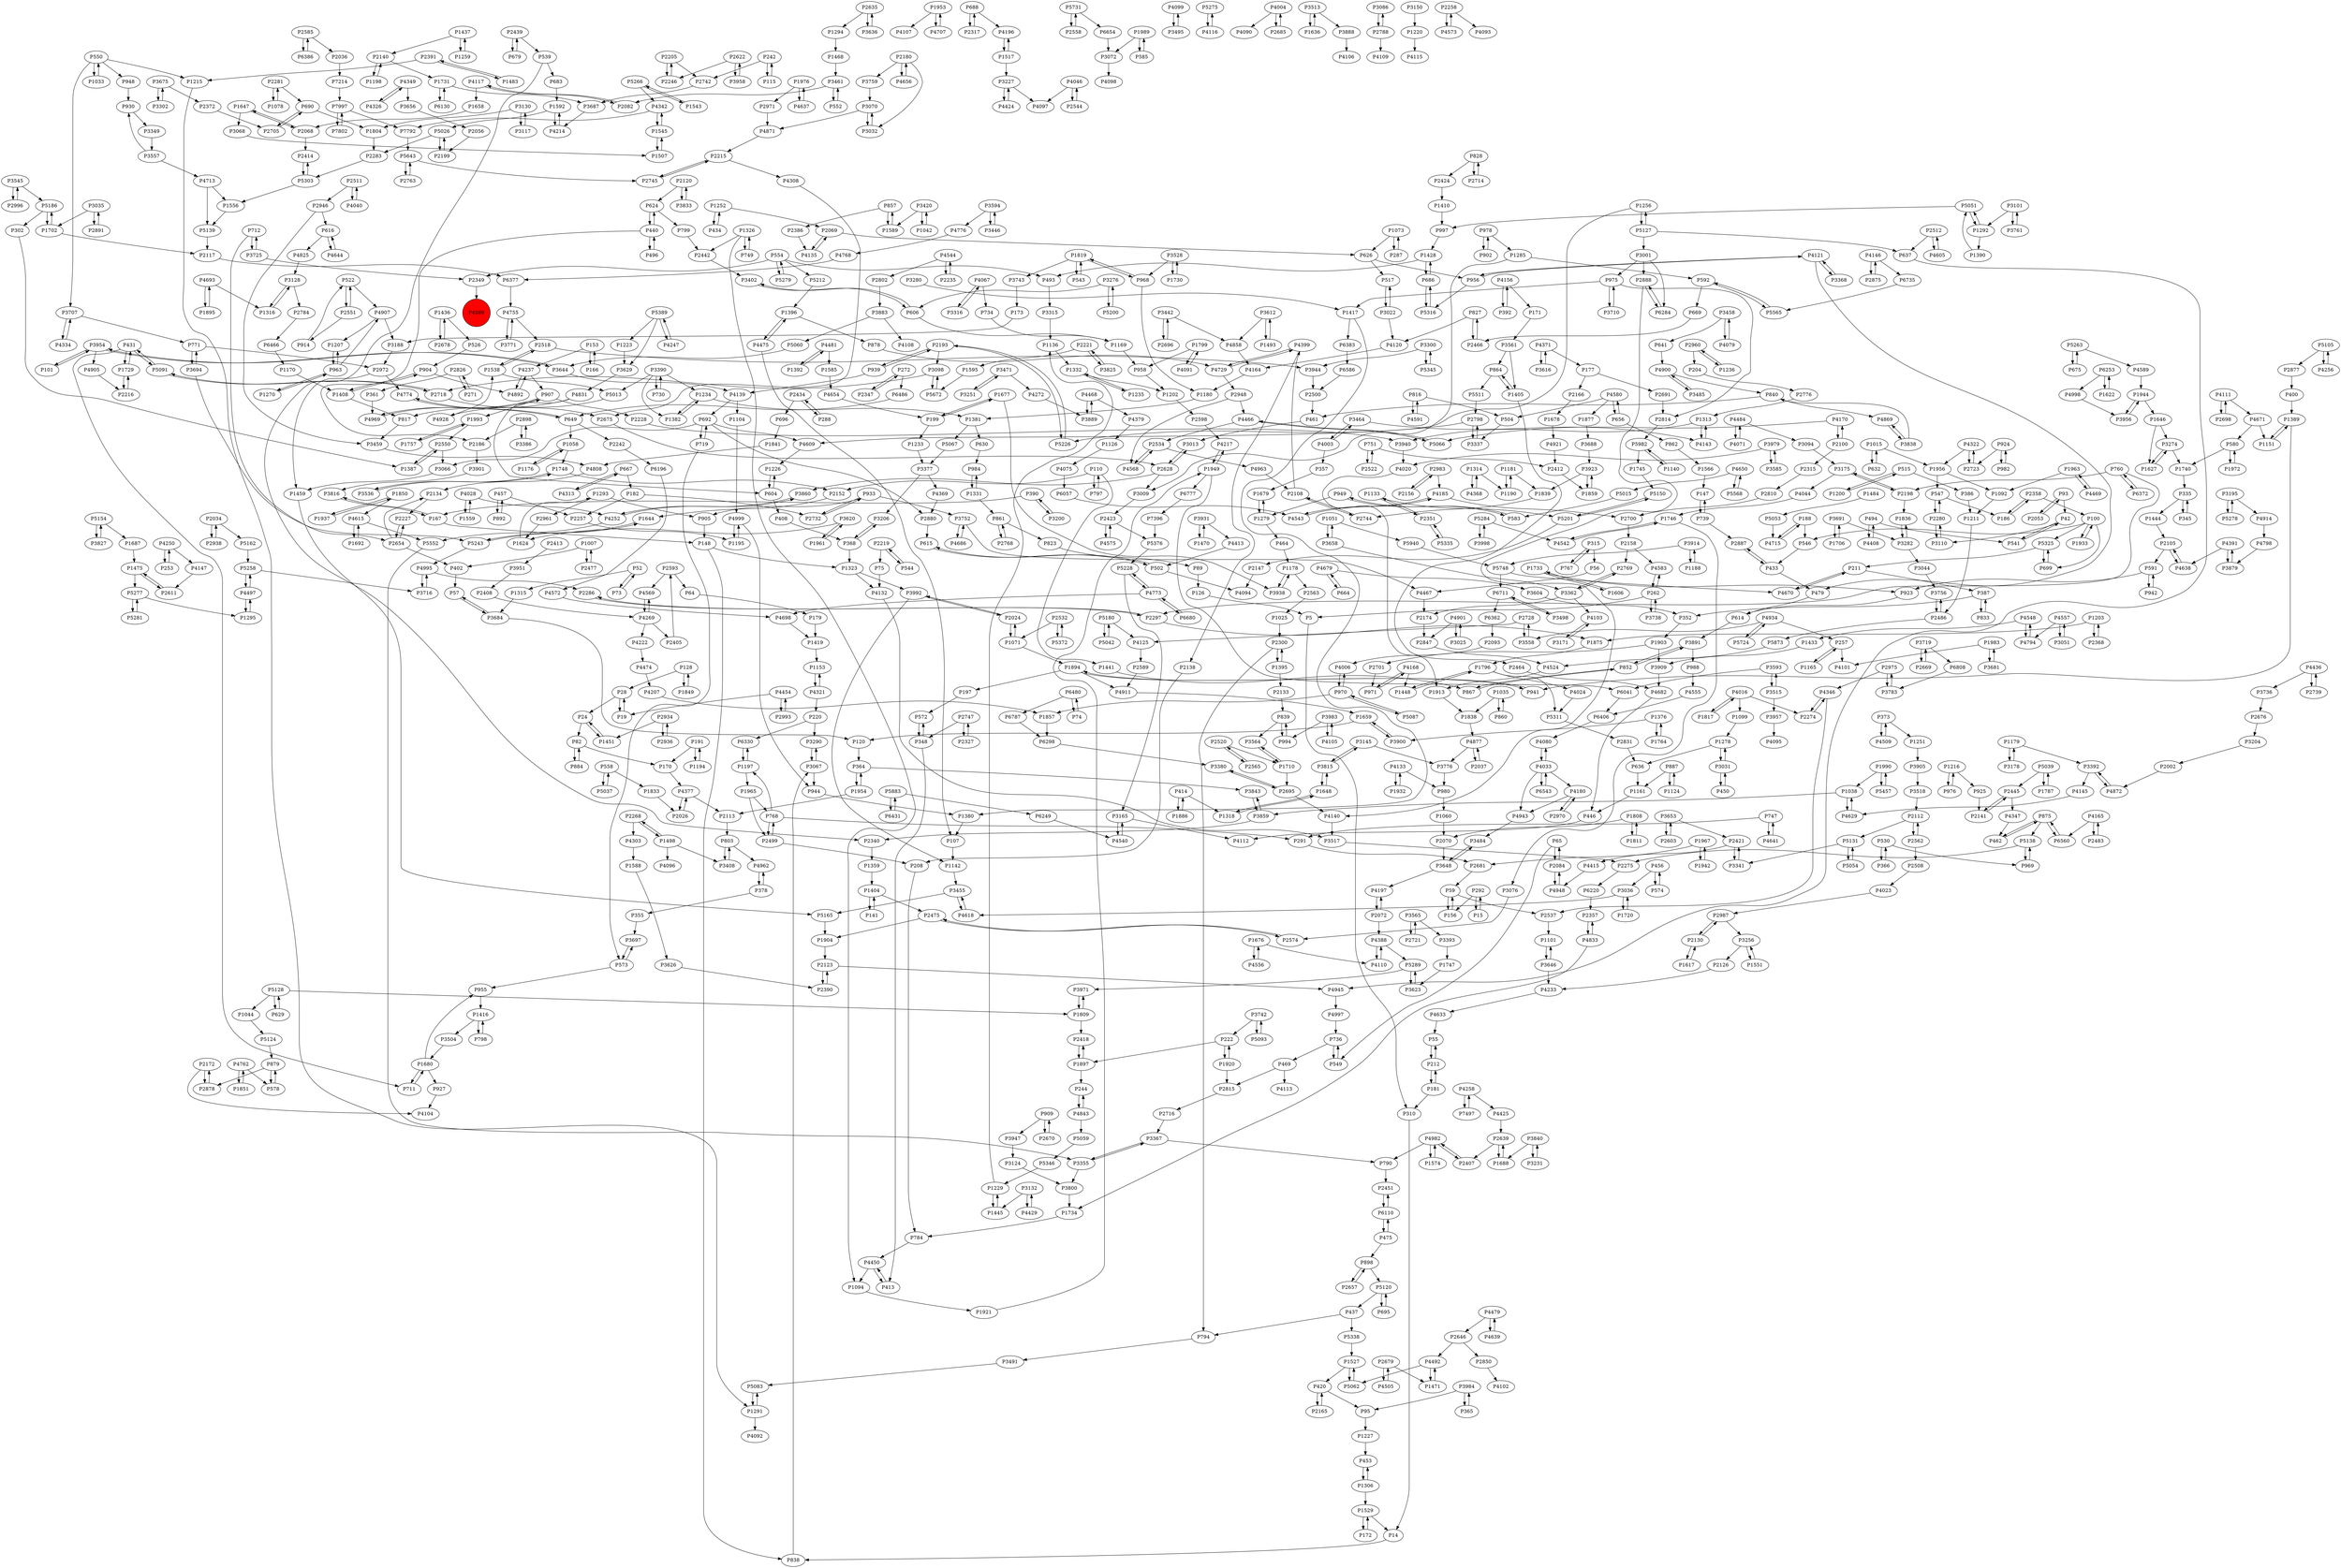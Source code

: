 digraph {
	P1428 -> P493
	P1498 -> P3408
	P2442 -> P3402
	P28 -> P19
	P4877 -> P2037
	P2072 -> P4197
	P2358 -> P100
	P1687 -> P1475
	P4962 -> P378
	P3761 -> P3101
	P1007 -> P2477
	P4133 -> P1932
	P4143 -> P1313
	P3992 -> P2024
	P2961 -> P1624
	P1559 -> P4028
	P504 -> P3337
	P89 -> P126
	P3464 -> P4143
	P5568 -> P4650
	P1223 -> P3629
	P5150 -> P5201
	P1007 -> P402
	P839 -> P994
	P4168 -> P971
	P1376 -> P1764
	P4033 -> P4180
	P4197 -> P2072
	P2002 -> P4872
	P1252 -> P434
	P14 -> P838
	P768 -> P1197
	P4020 -> P1913
	P1436 -> P526
	P2728 -> P4125
	P3648 -> P4197
	P4140 -> P3517
	P4871 -> P2215
	P5062 -> P1527
	P4544 -> P2802
	P4222 -> P4474
	P2108 -> P4399
	P3302 -> P3675
	P1894 -> P197
	P335 -> P1444
	P1993 -> P1757
	P3464 -> P4003
	P1731 -> P6130
	P1809 -> P2418
	P420 -> P2165
	P2993 -> P4454
	P5087 -> P970
	P3681 -> P1983
	P1404 -> P141
	P4831 -> P604
	P3719 -> P2669
	P1470 -> P3931
	P4117 -> P1658
	P1278 -> P636
	P1897 -> P2418
	P898 -> P2657
	P6298 -> P3380
	P1877 -> P3688
	P2646 -> P2850
	P827 -> P2466
	P2423 -> P5376
	P2888 -> P6284
	P3504 -> P1680
	P1416 -> P3504
	P4755 -> P3771
	P1498 -> P2268
	P3931 -> P4413
	P3274 -> P1627
	P4349 -> P4326
	P768 -> P2499
	P686 -> P5316
	P1710 -> P2695
	P5131 -> P5054
	P4548 -> P4794
	P156 -> P59
	P4997 -> P736
	P4637 -> P1976
	P4237 -> P907
	P4347 -> P462
	P1099 -> P1278
	P4575 -> P2423
	P1622 -> P6253
	P1734 -> P784
	P1256 -> P4609
	P220 -> P3290
	P4798 -> P3879
	P794 -> P3491
	P390 -> P167
	P2934 -> P1451
	P857 -> P2386
	P994 -> P839
	P592 -> P669
	P100 -> P1933
	P1058 -> P1748
	P2565 -> P2520
	P2946 -> P3459
	P2268 -> P1498
	P2340 -> P1359
	P2280 -> P547
	P2598 -> P4217
	P3442 -> P4858
	P4474 -> P4207
	P1259 -> P1437
	P4943 -> P3484
	P272 -> P6486
	P4524 -> P1913
	P3742 -> P5093
	P949 -> P583
	P4147 -> P2611
	P949 -> P1279
	P2739 -> P4436
	P2445 -> P2141
	P1316 -> P3128
	P3051 -> P4557
	P630 -> P984
	P3455 -> P5165
	P6130 -> P1731
	P3171 -> P4103
	P1953 -> P4107
	P1857 -> P6298
	P904 -> P1408
	P3688 -> P3923
	P4492 -> P1471
	P3390 -> P5013
	P3251 -> P3471
	P1161 -> P446
	P4168 -> P1448
	P1659 -> P3900
	P1748 -> P2152
	P3938 -> P1178
	P4773 -> P5228
	P573 -> P3697
	P541 -> P42
	P387 -> P833
	P2551 -> P522
	P4170 -> P2100
	P1234 -> P1382
	P302 -> P1387
	P930 -> P3349
	P15 -> P292
	P3984 -> P365
	P3124 -> P3800
	P4016 -> P2274
	P2123 -> P2390
	P469 -> P2815
	P1417 -> P1380
	P5066 -> P4466
	P3393 -> P1747
	P1627 -> P3274
	P1382 -> P1234
	P6220 -> P2357
	P5059 -> P5346
	P924 -> P982
	P5552 -> P3355
	P2639 -> P1688
	P688 -> P2317
	P1405 -> P864
	P522 -> P4907
	P771 -> P2972
	P1292 -> P1390
	P580 -> P1972
	P2424 -> P1410
	P1983 -> P4101
	P288 -> P2434
	P712 -> P3725
	P390 -> P3200
	P7214 -> P7997
	P291 -> P2681
	P4388 -> P4110
	P3001 -> P6284
	P1617 -> P2130
	P4755 -> P2518
	P1094 -> P1921
	P2113 -> P803
	P1390 -> P5051
	P3044 -> P3756
	P887 -> P1161
	P1745 -> P5150
	P5105 -> P4256
	P3001 -> P2888
	P5015 -> P583
	P2611 -> P1475
	P1178 -> P2563
	P1448 -> P1796
	P4185 -> P2700
	P82 -> P170
	P624 -> P440
	P1796 -> P1448
	P924 -> P2723
	P2747 -> P348
	P958 -> P1202
	P4572 -> P4698
	P5154 -> P3827
	P2105 -> P591
	P4170 -> P5066
	P550 -> P1215
	P366 -> P530
	P2875 -> P4146
	P153 -> P166
	P2451 -> P6110
	P4346 -> P2537
	P3710 -> P975
	P4945 -> P4997
	P4016 -> P1099
	P1895 -> P4693
	P909 -> P2670
	P2654 -> P2227
	P3035 -> P2891
	P3098 -> P2718
	P5883 -> P6249
	P695 -> P5120
	P4892 -> P4237
	P335 -> P345
	P7997 -> P7792
	P1073 -> P287
	P3833 -> P2120
	P4557 -> P4794
	P1140 -> P5982
	P3594 -> P4776
	P3471 -> P4272
	P3031 -> P450
	P5731 -> P2558
	P2215 -> P4308
	P5 -> P310
	P4774 -> P649
	P3771 -> P4755
	P3840 -> P3231
	P2034 -> P2938
	P2718 -> P2675
	P2130 -> P2987
	P2216 -> P1729
	P197 -> P572
	P1990 -> P1038
	P3256 -> P1551
	P573 -> P955
	P414 -> P1886
	P2972 -> P1459
	P1015 -> P1956
	P1748 -> P3536
	P1949 -> P6041
	P7997 -> P7802
	P4982 -> P2407
	P690 -> P1804
	P1252 -> P2069
	P2551 -> P914
	P6383 -> P6586
	P4580 -> P1877
	P4391 -> P3879
	P1015 -> P632
	P1949 -> P6777
	P3165 -> P4112
	P1170 -> P1408
	P1035 -> P860
	P3653 -> P2421
	P2522 -> P751
	P4877 -> P3776
	P3725 -> P712
	P892 -> P457
	P4099 -> P3495
	P1595 -> P5672
	P2558 -> P5731
	P1677 -> P199
	P3752 -> P4467
	P2763 -> P5643
	P1176 -> P1058
	P968 -> P1180
	P402 -> P57
	P3420 -> P1589
	P2983 -> P2156
	P1545 -> P4342
	P2880 -> P615
	P1226 -> P604
	P4321 -> P220
	P683 -> P1592
	P1408 -> P904
	P1416 -> P798
	P4091 -> P1799
	P6480 -> P74
	P790 -> P2451
	P1313 -> P4143
	P3485 -> P4900
	P2744 -> P2108
	P2698 -> P4111
	P526 -> P904
	P494 -> P4408
	P7396 -> P5376
	P3743 -> P173
	P2205 -> P2742
	P5289 -> P3971
	P3838 -> P4869
	P4475 -> P107
	P927 -> P4104
	P5200 -> P3276
	P970 -> P4006
	P546 -> P433
	P2174 -> P2847
	P878 -> P4729
	P211 -> P387
	P2888 -> P4140
	P692 -> P719
	P686 -> P1428
	P1624 -> P1293
	P948 -> P930
	P1285 -> P3009
	P4003 -> P357
	P6711 -> P3498
	P167 -> P3816
	P1313 -> P3940
	P4794 -> P4548
	P3827 -> P5154
	P1538 -> P5013
	P1169 -> P958
	P4322 -> P1956
	P220 -> P6330
	P5565 -> P592
	P1408 -> P817
	P5165 -> P1904
	P591 -> P942
	P4468 -> P3889
	P2550 -> P3066
	P2716 -> P3367
	P4679 -> P3604
	P1592 -> P5026
	P110 -> P797
	P24 -> P1451
	P1799 -> P4091
	P5093 -> P3742
	P3561 -> P864
	P2414 -> P5303
	P4023 -> P2987
	P5180 -> P4125
	P3368 -> P4121
	P1976 -> P4637
	P433 -> P479
	P2585 -> P6386
	P2520 -> P1710
	P1215 -> P1291
	P4121 -> P3368
	P4121 -> P956
	P3900 -> P1659
	P6480 -> P6787
	P440 -> P2186
	P547 -> P186
	P1331 -> P984
	P73 -> P52
	P5091 -> P431
	P3392 -> P4145
	P3128 -> P2784
	P4006 -> P970
	P2391 -> P1215
	P2407 -> P4982
	P272 -> P2347
	P3623 -> P5289
	P852 -> P867
	P3280 -> P1417
	P1179 -> P3178
	P1606 -> P1733
	P4075 -> P6057
	P3227 -> P4097
	P1903 -> P2701
	P2037 -> P4877
	P182 -> P2732
	P2180 -> P3759
	P3446 -> P3594
	P1417 -> P6383
	P1035 -> P1838
	P558 -> P1833
	P4901 -> P3025
	P42 -> P541
	P6377 -> P4755
	P4346 -> P2274
	P1306 -> P453
	P2126 -> P4233
	P4497 -> P5258
	P3565 -> P3393
	P2140 -> P1731
	P624 -> P799
	P3227 -> P4424
	P1507 -> P1545
	P6560 -> P875
	P4670 -> P211
	P2675 -> P2628
	P3859 -> P3843
	P2165 -> P420
	P2315 -> P2810
	P262 -> P3738
	P1730 -> P3528
	P4469 -> P1963
	P1396 -> P878
	P615 -> P502
	P2562 -> P2508
	P6057 -> P4543
	P2357 -> P4833
	P861 -> P823
	P4540 -> P3165
	P4969 -> P907
	P4467 -> P2174
	P530 -> P969
	P1648 -> P3815
	P3909 -> P4682
	P2971 -> P4871
	P2728 -> P3558
	P1256 -> P5127
	P3905 -> P3518
	P816 -> P4591
	P368 -> P1323
	P5303 -> P1556
	P2802 -> P3883
	P2696 -> P3442
	P6253 -> P1622
	P6680 -> P4773
	P2300 -> P1395
	P1702 -> P5186
	P355 -> P3697
	P1731 -> P3687
	P3130 -> P1804
	P1819 -> P3743
	P2327 -> P2747
	P939 -> P2193
	P387 -> P352
	P3341 -> P2421
	P3117 -> P3130
	P5042 -> P5180
	P4776 -> P4768
	P1747 -> P3623
	P616 -> P4644
	P3491 -> P5083
	P3067 -> P944
	P3282 -> P1836
	P2603 -> P3653
	P4105 -> P3983
	P2654 -> P2134
	P3954 -> P101
	P5284 -> P4542
	P6372 -> P760
	P2297 -> P1875
	P4825 -> P3128
	P4391 -> P4638
	P4999 -> P1195
	P3658 -> P3362
	P3716 -> P4995
	P1954 -> P364
	P5201 -> P5150
	P2134 -> P2227
	P3719 -> P6808
	P2676 -> P3204
	P530 -> P366
	P2512 -> P4605
	P4481 -> P1392
	P292 -> P15
	P988 -> P4555
	P3461 -> P552
	P1092 -> P1211
	P6777 -> P7396
	P1746 -> P4542
	P3646 -> P4233
	P799 -> P2442
	P1179 -> P3392
	P751 -> P2522
	P128 -> P28
	P656 -> P862
	P3036 -> P1720
	P1389 -> P1151
	P3616 -> P4371
	P4843 -> P5059
	P1692 -> P4615
	P1678 -> P4921
	P626 -> P517
	P2705 -> P690
	P1894 -> P941
	P4833 -> P1734
	P1961 -> P3620
	P739 -> P147
	P42 -> P3110
	P1235 -> P1332
	P3883 -> P4108
	P4583 -> P262
	P6431 -> P5883
	P440 -> P496
	P1437 -> P2140
	P554 -> P493
	P5275 -> P4116
	P2423 -> P4575
	P3951 -> P2408
	P719 -> P573
	P1044 -> P5124
	P4556 -> P1676
	P4120 -> P4164
	P5258 -> P4497
	P3545 -> P2996
	P1658 -> P2068
	P1295 -> P4497
	P65 -> P549
	P3691 -> P1706
	P4773 -> P6680
	P4033 -> P4943
	P1956 -> P1092
	P862 -> P1566
	P378 -> P4962
	P4424 -> P3227
	P461 -> P3013
	P364 -> P3843
	P3992 -> P1142
	P5748 -> P6711
	P861 -> P2768
	P74 -> P6480
	P3094 -> P3175
	P208 -> P784
	P2563 -> P1025
	P1956 -> P547
	P4509 -> P373
	P4484 -> P4071
	P2628 -> P3860
	P1680 -> P711
	P2635 -> P3636
	P4650 -> P5568
	P4544 -> P2235
	P191 -> P1194
	P5051 -> P997
	P52 -> P73
	P3110 -> P2280
	P3684 -> P120
	P2798 -> P3337
	P5083 -> P1291
	P1468 -> P3461
	P1517 -> P3227
	P413 -> P4450
	P2975 -> P3783
	P365 -> P3984
	P5511 -> P2798
	P2180 -> P4656
	P4342 -> P7792
	P1875 -> P1796
	P3979 -> P3585
	P736 -> P549
	P3175 -> P4044
	P2486 -> P5873
	P734 -> P1169
	P4713 -> P1556
	P3594 -> P3446
	P4568 -> P2534
	P244 -> P4843
	P2158 -> P4583
	P2593 -> P64
	P4934 -> P3558
	P583 -> P949
	P3891 -> P988
	P3390 -> P1382
	P2368 -> P1203
	P2776 -> P1313
	P760 -> P2297
	P2574 -> P2475
	P4269 -> P4222
	P4639 -> P4479
	P5091 -> P2718
	P515 -> P1200
	P5228 -> P4773
	P907 -> P4969
	P904 -> P4892
	P5243 -> P4995
	P2898 -> P3386
	P2140 -> P1198
	P2622 -> P3958
	P4557 -> P3051
	P4591 -> P816
	P3274 -> P1740
	P5281 -> P5277
	P4033 -> P4080
	P2193 -> P3098
	P636 -> P1161
	P315 -> P56
	P5105 -> P2877
	P171 -> P3561
	P3362 -> P4103
	P3983 -> P994
	P2701 -> P971
	P4858 -> P4164
	P186 -> P2358
	P3707 -> P4334
	P1285 -> P592
	P2593 -> P4569
	P2511 -> P2946
	P5277 -> P5281
	P2072 -> P4388
	P550 -> P948
	P5724 -> P4934
	P4609 -> P1226
	P2483 -> P4165
	P1445 -> P1229
	P1433 -> P3909
	P1133 -> P5201
	P2635 -> P1294
	P2589 -> P4911
	P4326 -> P4349
	P1197 -> P1965
	P3940 -> P4020
	P1236 -> P2960
	P4067 -> P3316
	P942 -> P591
	P3515 -> P3957
	P4258 -> P4425
	P550 -> P1033
	P147 -> P739
	P1202 -> P2598
	P1679 -> P1279
	P3752 -> P4686
	P4040 -> P2511
	P3032 -> P3070
	P3367 -> P3355
	P543 -> P1819
	P6654 -> P3072
	P1920 -> P2815
	P2714 -> P828
	P1729 -> P431
	P2987 -> P3256
	P4165 -> P6560
	P1291 -> P5083
	P1180 -> P1381
	P3694 -> P5243
	P2421 -> P3341
	P93 -> P42
	P1894 -> P4911
	P400 -> P1389
	P1294 -> P1468
	P1437 -> P1259
	P2691 -> P2814
	P3984 -> P95
	P5982 -> P1140
	P2987 -> P2130
	P3914 -> P5748
	P3815 -> P1648
	P2268 -> P4303
	P1292 -> P5051
	P2386 -> P4135
	P7497 -> P4258
	P3958 -> P2622
	P2500 -> P461
	P626 -> P956
	P817 -> P3459
	P1983 -> P3681
	P3653 -> P2603
	P100 -> P5325
	P2372 -> P2705
	P1989 -> P3072
	P1326 -> P749
	P4247 -> P5389
	P784 -> P4450
	P4004 -> P4090
	P4928 -> P1538
	P1538 -> P2518
	P6253 -> P4998
	P3195 -> P4914
	P3066 -> P1459
	P2193 -> P939
	P1543 -> P5266
	P1648 -> P1318
	P3128 -> P1316
	P522 -> P2551
	P1451 -> P24
	P3067 -> P3290
	P6466 -> P1170
	P1126 -> P4075
	P4111 -> P2698
	P2562 -> P2112
	P5026 -> P2283
	P3458 -> P4079
	P434 -> P1252
	P2544 -> P4046
	P2960 -> P1236
	P3646 -> P1101
	P1293 -> P905
	P692 -> P2880
	P357 -> P1679
	P2351 -> P1133
	P1441 -> P867
	P315 -> P767
	P153 -> P4237
	P1483 -> P2391
	P1038 -> P3859
	P978 -> P902
	P1181 -> P1190
	P3377 -> P3206
	P2405 -> P2593
	P2466 -> P827
	P2024 -> P1071
	P1033 -> P550
	P2228 -> P3940
	P3956 -> P1944
	P4905 -> P2216
	P2297 -> P2286
	P2082 -> P4117
	P3687 -> P4214
	P2970 -> P4180
	P5051 -> P1292
	P4028 -> P4252
	P110 -> P2152
	P939 -> P4139
	P760 -> P6372
	P1323 -> P4132
	P494 -> P541
	P1592 -> P4214
	P3825 -> P2221
	P5120 -> P695
	P6586 -> P2500
	P898 -> P5120
	P3098 -> P5672
	P287 -> P1073
	P2768 -> P861
	P3518 -> P2112
	P1585 -> P4654
	P222 -> P1897
	P3901 -> P3816
	P4808 -> P2134
	P1545 -> P1507
	P4907 -> P3188
	P3675 -> P2372
	P2100 -> P2315
	P2670 -> P909
	P2723 -> P4322
	P5389 -> P3629
	P2242 -> P6196
	P4269 -> P2405
	P614 -> P3891
	P5139 -> P2117
	P3068 -> P1507
	P749 -> P1326
	P1841 -> P4808
	P2678 -> P1436
	P592 -> P5565
	P970 -> P1857
	P3206 -> P368
	P1796 -> P5311
	P1151 -> P1389
	P262 -> P4583
	P2024 -> P3992
	P3009 -> P2423
	P699 -> P5325
	P2068 -> P1647
	P803 -> P3408
	P4569 -> P4269
	P1278 -> P3031
	P1404 -> P2475
	P3888 -> P4106
	P4901 -> P2847
	P120 -> P364
	P6711 -> P6362
	P4982 -> P790
	P4111 -> P4671
	P2695 -> P4140
	P606 -> P1169
	P3843 -> P3859
	P2960 -> P204
	P2518 -> P3944
	P1944 -> P3956
	P6041 -> P6406
	P212 -> P55
	P4479 -> P4639
	P4003 -> P3464
	P2520 -> P2565
	P115 -> P242
	P2518 -> P1538
	P56 -> P4467
	P3315 -> P1136
	P2831 -> P636
	P166 -> P153
	P1967 -> P2681
	P1181 -> P1839
	P2639 -> P2407
	P606 -> P3402
	P4156 -> P171
	P679 -> P2439
	P2349 -> P4089
	P4729 -> P2948
	P1680 -> P927
	P4233 -> P4633
	P2550 -> P1387
	P550 -> P3707
	P310 -> P14
	P747 -> P4641
	P204 -> P2776
	P2186 -> P3901
	P1972 -> P580
	P4146 -> P6735
	P969 -> P5138
	P2508 -> P4023
	P852 -> P3891
	P211 -> P4670
	P3101 -> P3761
	P5124 -> P879
	P5940 -> P5748
	P4914 -> P4798
	P75 -> P4132
	P1190 -> P1181
	P5873 -> P4524
	P1211 -> P2486
	P4067 -> P734
	P1921 -> P1949
	P3188 -> P2972
	P1315 -> P3684
	P6196 -> P4572
	P2219 -> P544
	P667 -> P182
	P760 -> P2198
	P6110 -> P475
	P2108 -> P2744
	P1203 -> P2368
	P1165 -> P257
	P3282 -> P3044
	P172 -> P1529
	P554 -> P5279
	P3195 -> P5278
	P3859 -> P2340
	P4481 -> P1585
	P2300 -> P794
	P4408 -> P494
	P1646 -> P3274
	P604 -> P1226
	P574 -> P456
	P3691 -> P3282
	P3620 -> P1624
	P3838 -> P840
	P840 -> P461
	P515 -> P386
	P3954 -> P4905
	P1574 -> P4982
	P1804 -> P2283
	P1234 -> P1381
	P5982 -> P1745
	P1746 -> P3076
	P2534 -> P4963
	P6110 -> P2451
	P2084 -> P65
	P4729 -> P4399
	P52 -> P1315
	P5154 -> P1687
	P5289 -> P3623
	P2130 -> P1617
	P364 -> P1954
	P6330 -> P1197
	P2679 -> P4505
	P3362 -> P2769
	P253 -> P4250
	P502 -> P4094
	P3883 -> P5060
	P2056 -> P2199
	P5128 -> P1044
	P3072 -> P4098
	P2227 -> P2654
	P2439 -> P539
	P3891 -> P852
	P408 -> P368
	P1937 -> P1850
	P199 -> P1677
	P1251 -> P3905
	P3564 -> P1710
	P875 -> P462
	P2221 -> P1595
	P4121 -> P479
	P1551 -> P3256
	P2112 -> P5131
	P1965 -> P768
	P1963 -> P4469
	P5060 -> P3644
	P414 -> P1318
	P3725 -> P2349
	P1153 -> P4321
	P4995 -> P3716
	P4117 -> P2082
	P2123 -> P4945
	P126 -> P5
	P2120 -> P624
	P2147 -> P4094
	P4256 -> P5105
	P2198 -> P1836
	P5243 -> P1644
	P914 -> P522
	P547 -> P2280
	P4436 -> P3736
	P179 -> P1419
	P984 -> P1331
	P2198 -> P3175
	P3707 -> P771
	P4214 -> P1592
	P1227 -> P453
	P1071 -> P1894
	P1216 -> P925
	P4650 -> P5015
	P110 -> P1441
	P2026 -> P4377
	P907 -> P1993
	P3783 -> P2975
	P502 -> P615
	P59 -> P2537
	P860 -> P1035
	P5026 -> P2199
	P2105 -> P4638
	P242 -> P2742
	P496 -> P440
	P2798 -> P5226
	P649 -> P2242
	P3923 -> P1839
	P907 -> P2228
	P909 -> P3947
	P816 -> P504
	P823 -> P89
	P257 -> P1165
	P3013 -> P2628
	P4644 -> P616
	P101 -> P3954
	P5278 -> P3195
	P453 -> P1306
	P1396 -> P4475
	P2274 -> P4346
	P2445 -> P4347
	P4934 -> P257
	P857 -> P1589
	P2975 -> P4346
	P3889 -> P4468
	P4004 -> P2685
	P2769 -> P3362
	P4139 -> P692
	P1527 -> P5062
	P4145 -> P4629
	P4638 -> P2105
	P82 -> P884
	P1419 -> P1153
	P437 -> P794
	P1740 -> P335
	P2486 -> P3756
	P5372 -> P2532
	P1849 -> P128
	P2408 -> P4269
	P4454 -> P2993
	P3528 -> P1730
	P649 -> P1058
	P3515 -> P3593
	P879 -> P2878
	P4831 -> P817
	P5316 -> P686
	P4024 -> P5311
	P3022 -> P4120
	P4693 -> P1895
	P1676 -> P4110
	P4963 -> P2108
	P3355 -> P3367
	P3558 -> P2728
	P4371 -> P177
	P798 -> P1416
	P1195 -> P4999
	P1527 -> P420
	P902 -> P978
	P2412 -> P1859
	P1680 -> P955
	P2156 -> P2983
	P1932 -> P4133
	P667 -> P4313
	P3256 -> P2126
	P1025 -> P2300
	P4080 -> P4033
	P6735 -> P5565
	P4313 -> P667
	P1636 -> P3513
	P1178 -> P3938
	P5186 -> P302
	P3200 -> P390
	P4399 -> P2138
	P554 -> P2349
	P2810 -> P2700
	P1886 -> P414
	P456 -> P574
	P3536 -> P1748
	P1566 -> P147
	P3025 -> P4901
	P6386 -> P2585
	P440 -> P624
	P1293 -> P2961
	P3957 -> P4095
	P730 -> P3390
	P3495 -> P4099
	P1136 -> P1332
	P963 -> P4907
	P177 -> P2166
	P3612 -> P1493
	P475 -> P898
	P692 -> P4609
	P5389 -> P1223
	P956 -> P5316
	P4679 -> P664
	P2421 -> P4415
	P4342 -> P1545
	P3513 -> P3888
	P5228 -> P3165
	P3684 -> P57
	P4413 -> P502
	P1436 -> P2678
	P4872 -> P3392
	P2317 -> P688
	P2215 -> P2745
	P348 -> P572
	P2826 -> P361
	P3076 -> P2574
	P1207 -> P963
	P879 -> P578
	P475 -> P6110
	P3979 -> P4020
	P3604 -> P352
	P2877 -> P400
	P3815 -> P3145
	P3498 -> P6711
	P1954 -> P2113
	P3944 -> P2500
	P457 -> P892
	P3086 -> P2788
	P4165 -> P2483
	P2646 -> P4492
	P4272 -> P3889
	P5277 -> P1295
	P1395 -> P2133
	P4686 -> P3752
	P1060 -> P2070
	P457 -> P2257
	P2100 -> P4170
	P3145 -> P3776
	P1051 -> P5940
	P348 -> P413
	P1318 -> P1648
	P2685 -> P4004
	P1229 -> P1445
	P2669 -> P3719
	P1133 -> P2351
	P1729 -> P2216
	P188 -> P546
	P4258 -> P7497
	P4454 -> P19
	P1799 -> P958
	P4164 -> P1180
	P3971 -> P1809
	P1710 -> P3564
	P3392 -> P4872
	P3362 -> P2174
	P1993 -> P2550
	P1038 -> P4629
	P2281 -> P1078
	P5131 -> P3341
	P2983 -> P4185
	P6543 -> P4033
	P1556 -> P5139
	P1381 -> P630
	P3204 -> P2002
	P3035 -> P1702
	P5279 -> P554
	P4252 -> P3860
	P1279 -> P464
	P188 -> P4715
	P1787 -> P5039
	P191 -> P170
	P4349 -> P3656
	P5138 -> P2275
	P1859 -> P3923
	P933 -> P2732
	P4900 -> P840
	P1904 -> P2123
	P4998 -> P3956
	P1720 -> P3036
	P1326 -> P1094
	P368 -> P3206
	P373 -> P1251
	P3557 -> P4713
	P554 -> P5212
	P6406 -> P4080
	P2742 -> P3687
	P4589 -> P1944
	P5053 -> P4715
	P1942 -> P1967
	P4921 -> P2412
	P3150 -> P1220
	P4016 -> P1817
	P4629 -> P1038
	P2280 -> P3110
	P199 -> P1233
	P4682 -> P446
	P5338 -> P1527
	P2537 -> P1101
	P944 -> P1380
	P59 -> P156
	P978 -> P1285
	P4250 -> P4147
	P1197 -> P6330
	P3675 -> P3302
	P3636 -> P2635
	P4071 -> P4484
	P1475 -> P2611
	P2221 -> P3825
	P3459 -> P4808
	P2084 -> P4948
	P3658 -> P1051
	P3471 -> P3251
	P2117 -> P6377
	P3300 -> P5345
	P2948 -> P4466
	P2180 -> P3032
	P544 -> P2219
	P3742 -> P222
	P4907 -> P1207
	P5263 -> P4589
	P1194 -> P191
	P3694 -> P771
	P3561 -> P1405
	P1216 -> P976
	P464 -> P1178
	P2138 -> P208
	P1517 -> P4196
	P19 -> P28
	P4948 -> P2084
	P4548 -> P1433
	P2972 -> P4774
	P2499 -> P208
	P433 -> P2887
	P2814 -> P5982
	P6808 -> P3783
	P170 -> P4377
	P7802 -> P7997
	P3402 -> P606
	P2679 -> P1471
	P1808 -> P2070
	P1380 -> P107
	P1976 -> P2971
	P3276 -> P606
	P690 -> P2705
	P747 -> P291
	P982 -> P924
	P4466 -> P2534
	P1811 -> P1808
	P446 -> P4112
	P1314 -> P4368
	P3367 -> P790
	P833 -> P387
	P1323 -> P3992
	P3377 -> P4369
	P1270 -> P963
	P4671 -> P1151
	P373 -> P4509
	P5263 -> P675
	P2112 -> P2562
	P1392 -> P4481
	P4505 -> P2679
	P4133 -> P980
	P3380 -> P2695
	P1819 -> P543
	P1588 -> P3626
	P173 -> P3188
	P1071 -> P2024
	P2258 -> P4573
	P3629 -> P4831
	P3931 -> P1470
	P4180 -> P2970
	P968 -> P1819
	P2934 -> P2936
	P7792 -> P5643
	P479 -> P614
	P4250 -> P253
	P3355 -> P3800
	P3484 -> P3648
	P803 -> P4962
	P345 -> P335
	P2347 -> P272
	P2275 -> P6220
	P3626 -> P2390
	P4450 -> P1094
	P975 -> P2814
	P1990 -> P5457
	P1702 -> P2117
	P980 -> P1060
	P5643 -> P2763
	P3455 -> P4618
	P976 -> P1216
	P1405 -> P2464
	P4369 -> P2880
	P2654 -> P402
	P3759 -> P3070
	P637 -> P4945
	P4618 -> P3455
	P431 -> P5091
	P517 -> P3022
	P1389 -> P941
	P2585 -> P2036
	P1104 -> P4999
	P262 -> P5
	P3656 -> P2056
	P2257 -> P1195
	P4656 -> P2180
	P1078 -> P2281
	P875 -> P5138
	P4207 -> P1857
	P1529 -> P14
	P4475 -> P1396
	P55 -> P212
	P2464 -> P4682
	P222 -> P1920
	P3316 -> P4067
	P3840 -> P1688
	P93 -> P2053
	P378 -> P355
	P632 -> P1015
	P549 -> P736
	P2732 -> P933
	P456 -> P3036
	P2850 -> P4102
	P181 -> P310
	P3031 -> P1278
	P3860 -> P4252
	P4615 -> P5552
	P4046 -> P2544
	P591 -> P923
	P2036 -> P7214
	P4436 -> P2739
	P5325 -> P699
	P4125 -> P2589
	P1850 -> P4615
	P3517 -> P2275
	P5127 -> P637
	P4654 -> P199
	P864 -> P5511
	P4033 -> P6543
	P580 -> P1740
	P975 -> P1417
	P181 -> P212
	P167 -> P148
	P3442 -> P2696
	P828 -> P2424
	P827 -> P4120
	P242 -> P115
	P4399 -> P4729
	P257 -> P4101
	P65 -> P2084
	P2747 -> P2327
	P1676 -> P4556
	P177 -> P2691
	P4492 -> P5062
	P4773 -> P4698
	P2700 -> P2158
	P578 -> P879
	P4999 -> P944
	P5128 -> P1809
	P2418 -> P1897
	P2141 -> P2445
	P905 -> P148
	P4377 -> P2113
	P2258 -> P4093
	P5376 -> P5228
	P3132 -> P1445
	P2477 -> P1007
	P970 -> P5087
	P1647 -> P3068
	P5039 -> P1787
	P493 -> P3315
	P5643 -> P2745
	P558 -> P5037
	P4237 -> P4892
	P1475 -> P5277
	P1200 -> P515
	P2695 -> P3380
	P1410 -> P997
	P2070 -> P3648
	P4371 -> P3616
	P2219 -> P75
	P3776 -> P980
	P712 -> P2654
	P3276 -> P5200
	P2681 -> P59
	P4573 -> P2258
	P3620 -> P1961
	P971 -> P4168
	P696 -> P1841
	P5748 -> P4670
	P5266 -> P1543
	P3914 -> P1188
	P4217 -> P1949
	P1493 -> P3612
	P5120 -> P437
	P431 -> P1729
	P5258 -> P3716
	P1897 -> P244
	P2499 -> P768
	P2532 -> P5372
	P128 -> P1849
	P1706 -> P3691
	P1188 -> P3914
	P875 -> P6560
	P6362 -> P2093
	P3644 -> P3954
	P3738 -> P262
	P1808 -> P1811
	P5162 -> P5258
	P2390 -> P2123
	P6284 -> P2888
	P2511 -> P4040
	P3923 -> P1859
	P867 -> P852
	P955 -> P1416
	P736 -> P469
	P2788 -> P4109
	P5180 -> P5042
	P4269 -> P4569
	P975 -> P3710
	P5311 -> P2831
	P3130 -> P3117
	P1042 -> P3420
	P3557 -> P930
	P1757 -> P1993
	P437 -> P5338
	P1644 -> P5243
	P5039 -> P2445
	P5226 -> P2193
	P1764 -> P1376
	P352 -> P1903
	P4641 -> P747
	P4698 -> P1419
	P2826 -> P271
	P3337 -> P2798
	P1331 -> P861
	P4833 -> P2357
	P616 -> P4825
	P1332 -> P1235
	P5266 -> P4342
	P3165 -> P4540
	P1498 -> P4096
	P4079 -> P3458
	P3593 -> P6041
	P1836 -> P3282
	P4995 -> P2286
	P3998 -> P5284
	P1963 -> P1092
	P767 -> P315
	P2628 -> P3013
	P1051 -> P3658
	P539 -> P2340
	P884 -> P82
	P2948 -> P4568
	P4497 -> P1295
	P1381 -> P5067
	P4466 -> P5066
	P3175 -> P2198
	P1933 -> P100
	P3800 -> P1734
	P1733 -> P923
	P2205 -> P2246
	P5067 -> P3377
	P3420 -> P1042
	P4715 -> P188
	P3458 -> P641
	P2172 -> P4104
	P4843 -> P244
	P3697 -> P573
	P1953 -> P4707
	P2069 -> P626
	P2946 -> P616
	P4377 -> P2026
	P649 -> P4774
	P2622 -> P2246
	P4388 -> P5289
	P3593 -> P3515
	P3585 -> P3979
	P1332 -> P1202
	P1326 -> P2442
	P2898 -> P2186
	P5284 -> P3998
	P669 -> P2466
	P271 -> P2826
	P1688 -> P2639
	P4110 -> P4388
	P2120 -> P3833
	P1817 -> P4016
	P1428 -> P686
	P5037 -> P558
	P3036 -> P4618
	P840 -> P4869
	P4185 -> P4543
	P4605 -> P2512
	P1733 -> P1606
	P2413 -> P3951
	P1659 -> P120
	P450 -> P3031
	P4196 -> P1517
	P1965 -> P2499
	P4139 -> P1104
	P2936 -> P2934
	P4303 -> P1588
	P2358 -> P186
	P4321 -> P1153
	P797 -> P110
	P57 -> P3684
	P3947 -> P3124
	P1589 -> P857
	P3612 -> P4858
	P771 -> P3694
	P1833 -> P2026
	P392 -> P4156
	P2246 -> P2205
	P4135 -> P2069
	P1529 -> P172
	P1484 -> P5053
	P5325 -> P211
	P1459 -> P5165
	P462 -> P875
	P839 -> P3564
	P6486 -> P649
	P1819 -> P968
	P1920 -> P222
	P4252 -> P5552
	P4869 -> P3838
	P3132 -> P4429
	P3386 -> P2898
	P100 -> P699
	P2532 -> P1071
	P552 -> P3461
	P3816 -> P167
	P5201 -> P2147
	P997 -> P1428
	P4046 -> P4097
	P5127 -> P3001
	P107 -> P1142
	P2283 -> P5303
	P420 -> P95
	P572 -> P348
	P3954 -> P3644
	P1142 -> P3455
	P3513 -> P1636
	P923 -> P614
	P4543 -> P4185
	P3001 -> P975
	P3736 -> P2676
	P3408 -> P803
	P3390 -> P730
	P1058 -> P1176
	P1314 -> P1190
	P4934 -> P5724
	P3879 -> P4391
	P838 -> P3067
	P292 -> P156
	P2351 -> P5335
	P1220 -> P4115
	P5335 -> P2351
	P4707 -> P1953
	P2172 -> P2878
	P963 -> P1207
	P4429 -> P3132
	P1851 -> P4762
	P4180 -> P4943
	P4132 -> P3517
	P4116 -> P5275
	P2199 -> P5026
	P2152 -> P1644
	P4479 -> P2646
	P5346 -> P1229
	P100 -> P546
	P2391 -> P1483
	P4334 -> P3707
	P1838 -> P4877
	P386 -> P1211
	P4103 -> P3171
	P3545 -> P5186
	P2434 -> P696
	P2053 -> P93
	P4633 -> P55
	P4542 -> P1746
	P2512 -> P637
	P3290 -> P3067
	P5013 -> P4928
	P3145 -> P3815
	P5127 -> P1256
	P5212 -> P1396
	P864 -> P1405
	P28 -> P24
	P148 -> P1323
	P1101 -> P3646
	P4911 -> P1659
	P3101 -> P1292
	P5389 -> P4247
	P4762 -> P1851
	P4982 -> P1574
	P3565 -> P2721
	P2718 -> P5091
	P3648 -> P3484
	P2996 -> P3545
	P4762 -> P578
	P2938 -> P2034
	P4580 -> P656
	P2475 -> P2574
	P629 -> P5128
	P4468 -> P4379
	P469 -> P4113
	P2534 -> P4568
	P4146 -> P2875
	P1949 -> P4217
	P1677 -> P3938
	P688 -> P4196
	P4484 -> P3094
	P3528 -> P968
	P3178 -> P1179
	P361 -> P4969
	P1198 -> P2140
	P2166 -> P1678
	P2034 -> P5162
	P95 -> P1227
	P4580 -> P504
	P4693 -> P1316
	P1306 -> P1529
	P5303 -> P2414
	P5186 -> P1702
	P4768 -> P6377
	P4450 -> P413
	P5457 -> P1990
	P2158 -> P2769
	P1387 -> P2550
	P1395 -> P2300
	P4322 -> P2723
	P2286 -> P2297
	P3983 -> P4105
	P656 -> P4580
	P751 -> P2412
	P4156 -> P392
	P1646 -> P1627
	P1229 -> P1136
	P4379 -> P1126
	P5883 -> P6431
	P2847 -> P4524
	P1359 -> P1404
	P3756 -> P2486
	P6249 -> P4540
	P692 -> P3066
	P4368 -> P1314
	P4900 -> P3485
	P5345 -> P3300
	P148 -> P838
	P3022 -> P517
	P212 -> P181
	P4615 -> P1692
	P2068 -> P2414
	P1903 -> P3909
	P2878 -> P2172
	P3644 -> P4139
	P539 -> P683
	P1809 -> P3971
	P431 -> P711
	P1233 -> P3377
	P768 -> P291
	P675 -> P5263
	P3349 -> P3557
	P963 -> P1270
	P2721 -> P3565
	P2657 -> P898
	P2475 -> P1904
	P3461 -> P2082
	P4425 -> P2639
	P1279 -> P1679
	P2439 -> P679
	P4555 -> P6406
	P182 -> P2257
	P2193 -> P5226
	P2784 -> P6466
	P887 -> P1124
	P739 -> P2887
	P1291 -> P4092
	P4671 -> P580
	P2093 -> P4006
	P1647 -> P2068
	P64 -> P179
	P3070 -> P3032
	P3231 -> P3840
	P24 -> P82
	P2887 -> P433
	P2281 -> P690
	P2815 -> P2716
	P1839 -> P2744
	P1471 -> P4492
	P3390 -> P1234
	P4028 -> P1559
	P6787 -> P6298
	P4044 -> P1746
	P1203 -> P1875
	P719 -> P692
	P5128 -> P629
	P2434 -> P288
	P925 -> P2141
	P828 -> P2714
	P2235 -> P4544
	P4713 -> P5139
	P1989 -> P585
	P2745 -> P2215
	P4415 -> P4948
	P1850 -> P1937
	P5672 -> P3098
	P3070 -> P4871
	P5138 -> P969
	P933 -> P3752
	P5054 -> P5131
	P2788 -> P3086
	P956 -> P4121
	P711 -> P1680
	P2133 -> P839
	P604 -> P408
	P2891 -> P3035
	P1444 -> P2105
	P2069 -> P4135
	P1124 -> P887
	P664 -> P4679
	P641 -> P4900
	P585 -> P1989
	P1376 -> P3900
	P5731 -> P6654
	P933 -> P905
	P1967 -> P1942
	P941 -> P1894
	P1073 -> P626
	P1944 -> P1646
	P1796 -> P4024
	P2628 -> P3009
	P4308 -> P2675
	P3300 -> P3944
	P1913 -> P1838
	P141 -> P1404
	P4089 [shape=circle]
	P4089 [style=filled]
	P4089 [fillcolor=red]
}